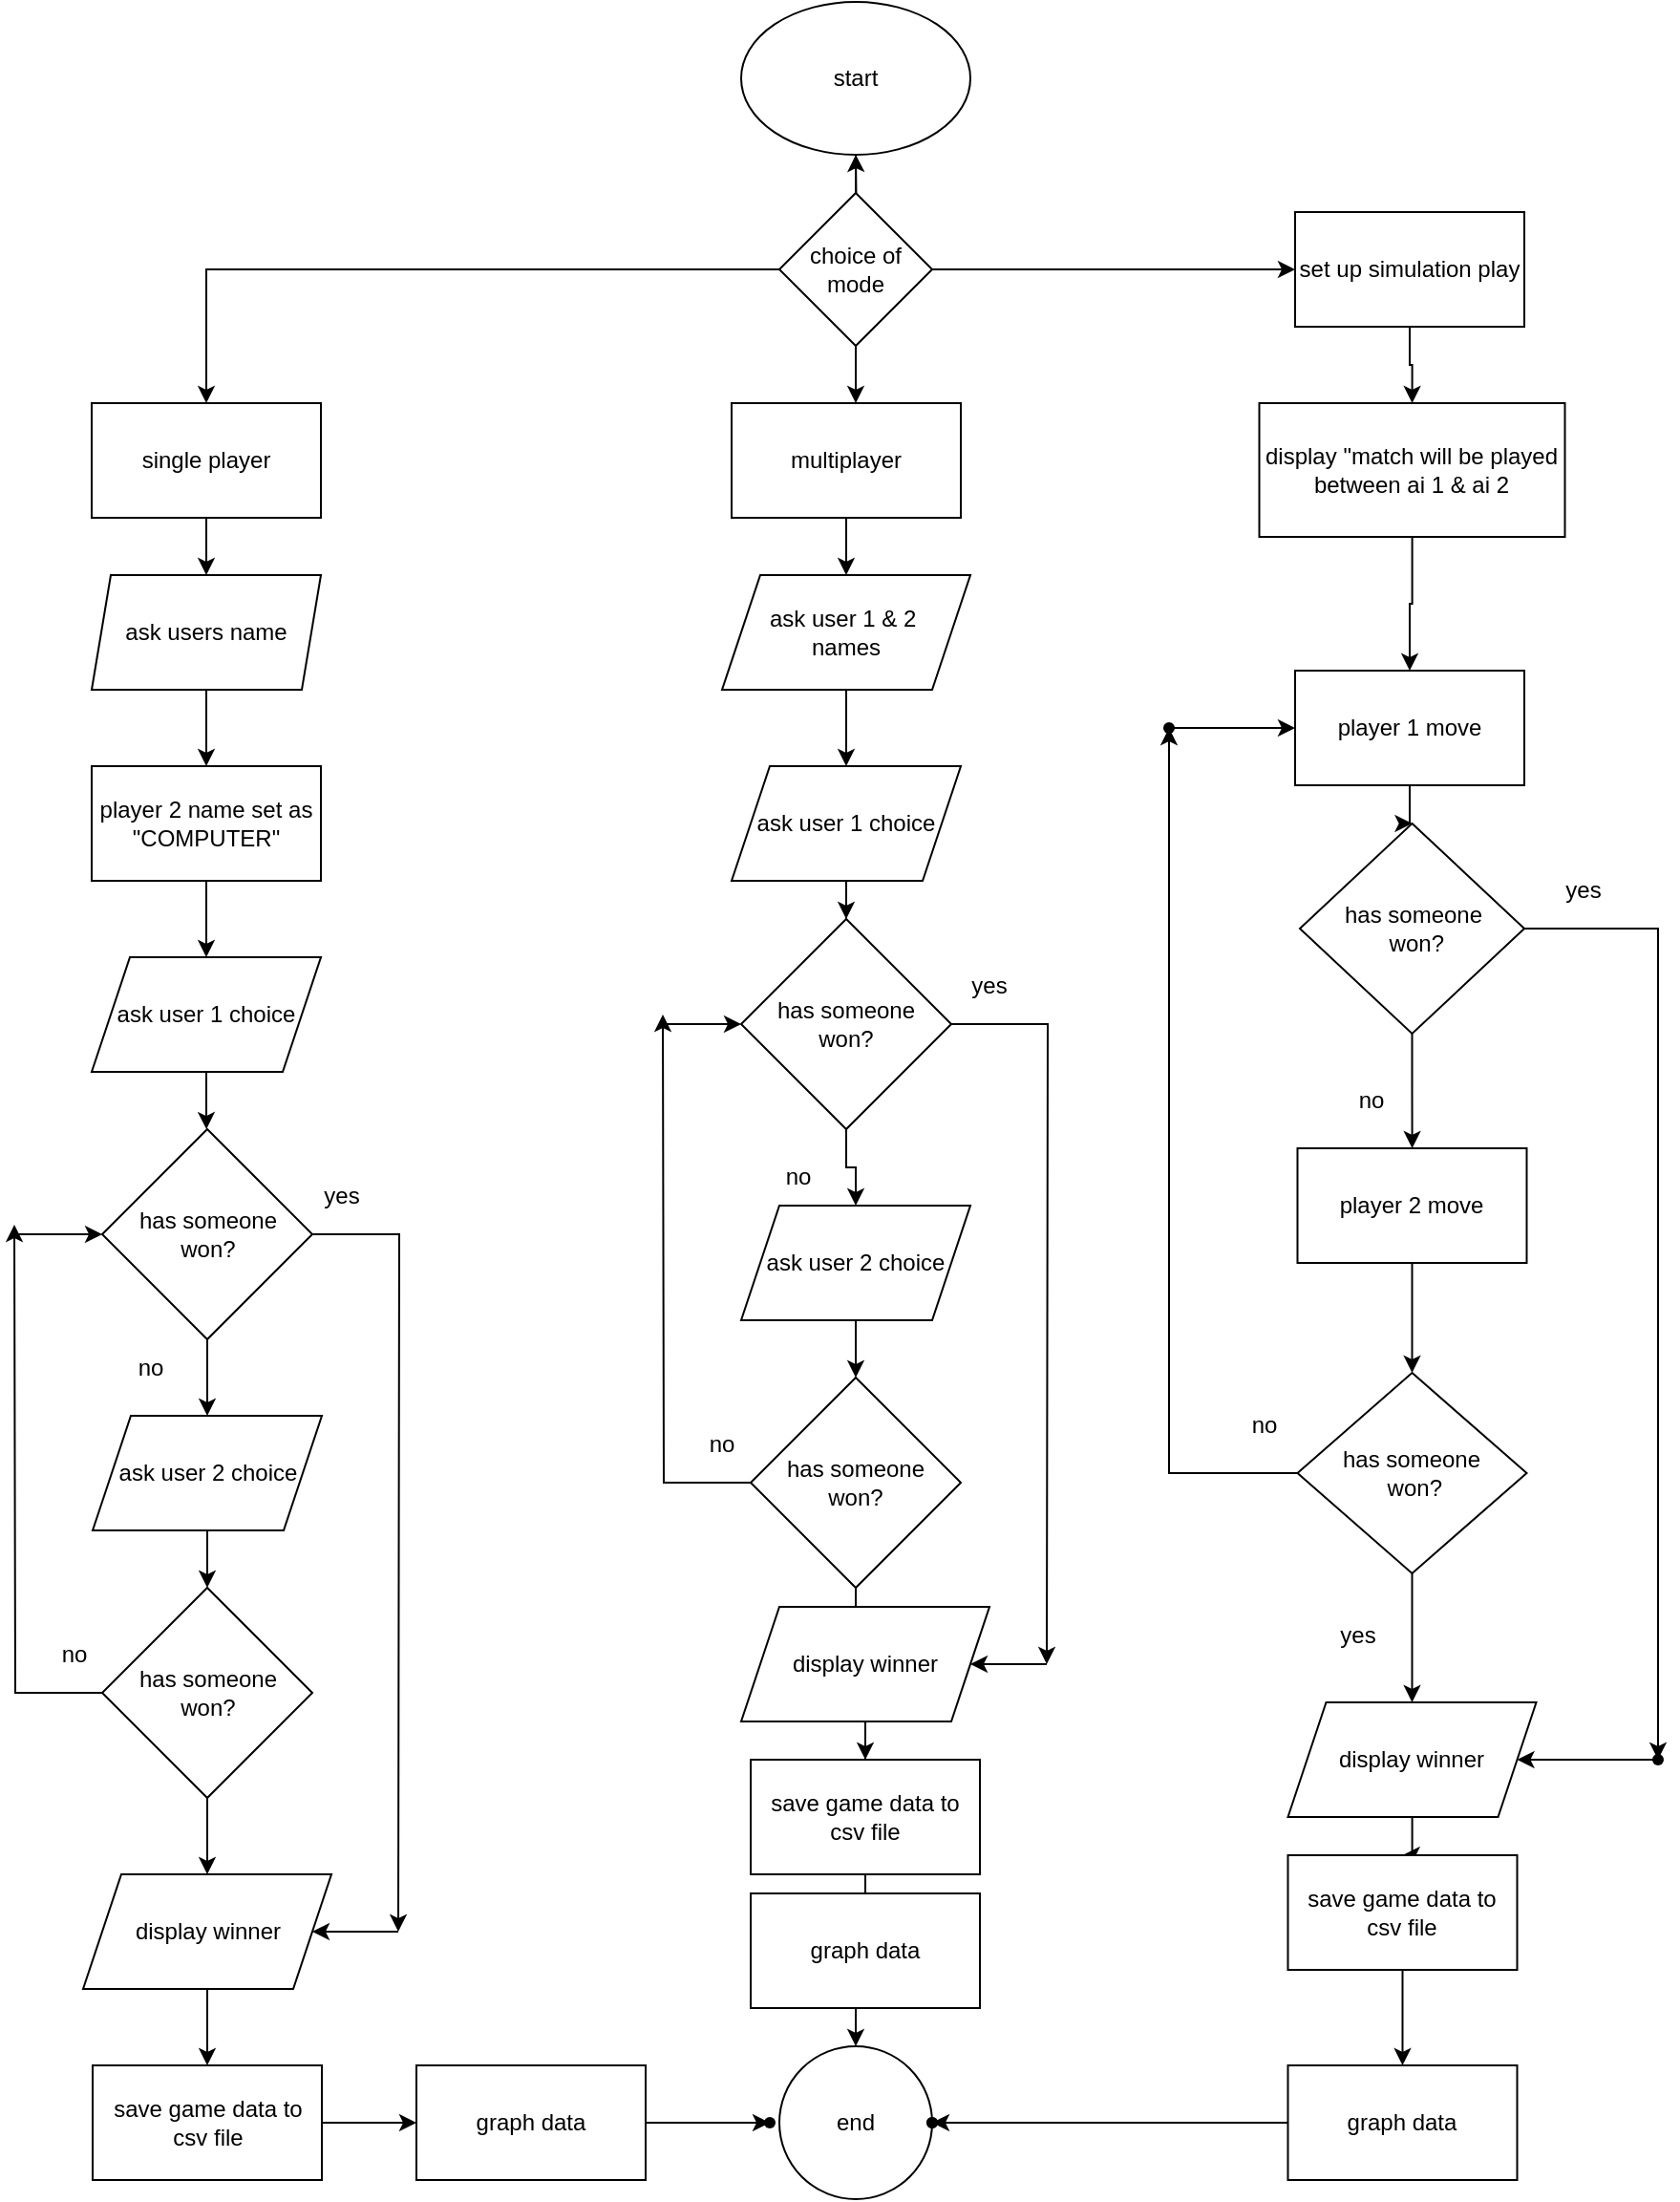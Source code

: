 <mxfile version="21.0.10" type="github"><diagram name="Page-1" id="0mwXRZkPI79HEeZ8GR-w"><mxGraphModel dx="1633" dy="925" grid="1" gridSize="10" guides="1" tooltips="1" connect="1" arrows="1" fold="1" page="1" pageScale="1" pageWidth="827" pageHeight="1169" math="0" shadow="0"><root><mxCell id="0"/><mxCell id="1" parent="0"/><mxCell id="Jv_pytlMaFCfPr8GYVYj-3" value="" style="edgeStyle=orthogonalEdgeStyle;rounded=0;orthogonalLoop=1;jettySize=auto;html=1;" edge="1" parent="1" source="Jv_pytlMaFCfPr8GYVYj-1"><mxGeometry relative="1" as="geometry"><mxPoint x="240" y="220" as="targetPoint"/><Array as="points"><mxPoint x="240" y="190"/><mxPoint x="240" y="190"/></Array></mxGeometry></mxCell><mxCell id="Jv_pytlMaFCfPr8GYVYj-1" value="start" style="ellipse;whiteSpace=wrap;html=1;" vertex="1" parent="1"><mxGeometry x="180" y="10" width="120" height="80" as="geometry"/></mxCell><mxCell id="Jv_pytlMaFCfPr8GYVYj-20" value="" style="edgeStyle=orthogonalEdgeStyle;rounded=0;orthogonalLoop=1;jettySize=auto;html=1;" edge="1" parent="1" target="Jv_pytlMaFCfPr8GYVYj-1"><mxGeometry relative="1" as="geometry"><mxPoint x="240" y="180" as="sourcePoint"/></mxGeometry></mxCell><mxCell id="Jv_pytlMaFCfPr8GYVYj-22" value="" style="edgeStyle=orthogonalEdgeStyle;rounded=0;orthogonalLoop=1;jettySize=auto;html=1;" edge="1" parent="1" source="Jv_pytlMaFCfPr8GYVYj-6" target="Jv_pytlMaFCfPr8GYVYj-21"><mxGeometry relative="1" as="geometry"/></mxCell><mxCell id="Jv_pytlMaFCfPr8GYVYj-38" value="" style="edgeStyle=orthogonalEdgeStyle;rounded=0;orthogonalLoop=1;jettySize=auto;html=1;" edge="1" parent="1" source="Jv_pytlMaFCfPr8GYVYj-6" target="Jv_pytlMaFCfPr8GYVYj-17"><mxGeometry relative="1" as="geometry"/></mxCell><mxCell id="Jv_pytlMaFCfPr8GYVYj-6" value="choice of mode" style="rhombus;whiteSpace=wrap;html=1;" vertex="1" parent="1"><mxGeometry x="200" y="110" width="80" height="80" as="geometry"/></mxCell><mxCell id="Jv_pytlMaFCfPr8GYVYj-33" value="" style="edgeStyle=orthogonalEdgeStyle;rounded=0;orthogonalLoop=1;jettySize=auto;html=1;" edge="1" parent="1" source="Jv_pytlMaFCfPr8GYVYj-15" target="Jv_pytlMaFCfPr8GYVYj-32"><mxGeometry relative="1" as="geometry"/></mxCell><mxCell id="Jv_pytlMaFCfPr8GYVYj-15" value="ask users name" style="shape=parallelogram;perimeter=parallelogramPerimeter;whiteSpace=wrap;html=1;fixedSize=1;size=10;" vertex="1" parent="1"><mxGeometry x="-160" y="310" width="120" height="60" as="geometry"/></mxCell><mxCell id="Jv_pytlMaFCfPr8GYVYj-29" value="" style="edgeStyle=orthogonalEdgeStyle;rounded=0;orthogonalLoop=1;jettySize=auto;html=1;" edge="1" parent="1" source="Jv_pytlMaFCfPr8GYVYj-17" target="Jv_pytlMaFCfPr8GYVYj-15"><mxGeometry relative="1" as="geometry"/></mxCell><mxCell id="Jv_pytlMaFCfPr8GYVYj-17" value="single player" style="shape=parallelogram;perimeter=parallelogramPerimeter;whiteSpace=wrap;html=1;fixedSize=1;size=0;" vertex="1" parent="1"><mxGeometry x="-160" y="220" width="120" height="60" as="geometry"/></mxCell><mxCell id="Jv_pytlMaFCfPr8GYVYj-94" value="" style="edgeStyle=orthogonalEdgeStyle;rounded=0;orthogonalLoop=1;jettySize=auto;html=1;" edge="1" parent="1" source="Jv_pytlMaFCfPr8GYVYj-127" target="Jv_pytlMaFCfPr8GYVYj-93"><mxGeometry relative="1" as="geometry"/></mxCell><mxCell id="Jv_pytlMaFCfPr8GYVYj-21" value="set up simulation play" style="whiteSpace=wrap;html=1;" vertex="1" parent="1"><mxGeometry x="470" y="120" width="120" height="60" as="geometry"/></mxCell><mxCell id="Jv_pytlMaFCfPr8GYVYj-124" value="" style="edgeStyle=orthogonalEdgeStyle;rounded=0;orthogonalLoop=1;jettySize=auto;html=1;" edge="1" parent="1" source="Jv_pytlMaFCfPr8GYVYj-23" target="Jv_pytlMaFCfPr8GYVYj-123"><mxGeometry relative="1" as="geometry"/></mxCell><mxCell id="Jv_pytlMaFCfPr8GYVYj-23" value="multiplayer" style="shape=parallelogram;perimeter=parallelogramPerimeter;whiteSpace=wrap;html=1;fixedSize=1;size=0;" vertex="1" parent="1"><mxGeometry x="175" y="220" width="120" height="60" as="geometry"/></mxCell><mxCell id="Jv_pytlMaFCfPr8GYVYj-73" value="" style="edgeStyle=orthogonalEdgeStyle;rounded=0;orthogonalLoop=1;jettySize=auto;html=1;" edge="1" parent="1" source="Jv_pytlMaFCfPr8GYVYj-32" target="Jv_pytlMaFCfPr8GYVYj-72"><mxGeometry relative="1" as="geometry"/></mxCell><mxCell id="Jv_pytlMaFCfPr8GYVYj-32" value="player 2 name set as &quot;COMPUTER&quot;" style="shape=parallelogram;perimeter=parallelogramPerimeter;whiteSpace=wrap;html=1;fixedSize=1;size=0;" vertex="1" parent="1"><mxGeometry x="-160" y="410" width="120" height="60" as="geometry"/></mxCell><mxCell id="Jv_pytlMaFCfPr8GYVYj-44" value="" style="edgeStyle=orthogonalEdgeStyle;rounded=0;orthogonalLoop=1;jettySize=auto;html=1;" edge="1" parent="1" source="Jv_pytlMaFCfPr8GYVYj-46" target="Jv_pytlMaFCfPr8GYVYj-43"><mxGeometry relative="1" as="geometry"/></mxCell><mxCell id="Jv_pytlMaFCfPr8GYVYj-41" value="ask user 1 choice" style="shape=parallelogram;perimeter=parallelogramPerimeter;whiteSpace=wrap;html=1;fixedSize=1;" vertex="1" parent="1"><mxGeometry x="175" y="410" width="120" height="60" as="geometry"/></mxCell><mxCell id="Jv_pytlMaFCfPr8GYVYj-48" value="" style="edgeStyle=orthogonalEdgeStyle;rounded=0;orthogonalLoop=1;jettySize=auto;html=1;" edge="1" parent="1" source="Jv_pytlMaFCfPr8GYVYj-43" target="Jv_pytlMaFCfPr8GYVYj-47"><mxGeometry relative="1" as="geometry"/></mxCell><mxCell id="Jv_pytlMaFCfPr8GYVYj-43" value="ask user 2 choice" style="shape=parallelogram;perimeter=parallelogramPerimeter;whiteSpace=wrap;html=1;fixedSize=1;" vertex="1" parent="1"><mxGeometry x="180" y="640" width="120" height="60" as="geometry"/></mxCell><mxCell id="Jv_pytlMaFCfPr8GYVYj-50" value="" style="edgeStyle=orthogonalEdgeStyle;rounded=0;orthogonalLoop=1;jettySize=auto;html=1;movable=1;resizable=1;rotatable=1;deletable=1;editable=1;locked=0;connectable=1;" edge="1" parent="1" source="Jv_pytlMaFCfPr8GYVYj-46"><mxGeometry relative="1" as="geometry"><mxPoint x="340" y="880" as="targetPoint"/></mxGeometry></mxCell><mxCell id="Jv_pytlMaFCfPr8GYVYj-51" style="edgeStyle=orthogonalEdgeStyle;rounded=0;orthogonalLoop=1;jettySize=auto;html=1;" edge="1" parent="1" source="Jv_pytlMaFCfPr8GYVYj-47"><mxGeometry relative="1" as="geometry"><mxPoint x="139" y="540" as="targetPoint"/></mxGeometry></mxCell><mxCell id="Jv_pytlMaFCfPr8GYVYj-57" value="" style="edgeStyle=orthogonalEdgeStyle;rounded=0;orthogonalLoop=1;jettySize=auto;html=1;" edge="1" parent="1" source="Jv_pytlMaFCfPr8GYVYj-47" target="Jv_pytlMaFCfPr8GYVYj-56"><mxGeometry relative="1" as="geometry"/></mxCell><mxCell id="Jv_pytlMaFCfPr8GYVYj-47" value="has someone&lt;br&gt;won?" style="rhombus;whiteSpace=wrap;html=1;" vertex="1" parent="1"><mxGeometry x="185" y="730" width="110" height="110" as="geometry"/></mxCell><mxCell id="Jv_pytlMaFCfPr8GYVYj-60" value="" style="edgeStyle=orthogonalEdgeStyle;rounded=0;orthogonalLoop=1;jettySize=auto;html=1;" edge="1" parent="1" source="Jv_pytlMaFCfPr8GYVYj-56" target="Jv_pytlMaFCfPr8GYVYj-59"><mxGeometry relative="1" as="geometry"/></mxCell><mxCell id="Jv_pytlMaFCfPr8GYVYj-56" value="display winner" style="shape=parallelogram;perimeter=parallelogramPerimeter;whiteSpace=wrap;html=1;fixedSize=1;" vertex="1" parent="1"><mxGeometry x="180" y="850" width="130" height="60" as="geometry"/></mxCell><mxCell id="Jv_pytlMaFCfPr8GYVYj-58" style="edgeStyle=orthogonalEdgeStyle;rounded=0;orthogonalLoop=1;jettySize=auto;html=1;exitX=0.5;exitY=1;exitDx=0;exitDy=0;" edge="1" parent="1" source="Jv_pytlMaFCfPr8GYVYj-43" target="Jv_pytlMaFCfPr8GYVYj-43"><mxGeometry relative="1" as="geometry"/></mxCell><mxCell id="Jv_pytlMaFCfPr8GYVYj-62" value="" style="edgeStyle=orthogonalEdgeStyle;rounded=0;orthogonalLoop=1;jettySize=auto;html=1;" edge="1" parent="1" source="Jv_pytlMaFCfPr8GYVYj-59" target="Jv_pytlMaFCfPr8GYVYj-61"><mxGeometry relative="1" as="geometry"/></mxCell><mxCell id="Jv_pytlMaFCfPr8GYVYj-59" value="save game data to csv file" style="whiteSpace=wrap;html=1;" vertex="1" parent="1"><mxGeometry x="185" y="930" width="120" height="60" as="geometry"/></mxCell><mxCell id="Jv_pytlMaFCfPr8GYVYj-61" value="end" style="ellipse;whiteSpace=wrap;html=1;" vertex="1" parent="1"><mxGeometry x="200" y="1080" width="80" height="80" as="geometry"/></mxCell><mxCell id="Jv_pytlMaFCfPr8GYVYj-63" value="" style="edgeStyle=orthogonalEdgeStyle;rounded=0;orthogonalLoop=1;jettySize=auto;html=1;" edge="1" parent="1" source="Jv_pytlMaFCfPr8GYVYj-41" target="Jv_pytlMaFCfPr8GYVYj-46"><mxGeometry relative="1" as="geometry"><mxPoint x="240" y="470" as="sourcePoint"/><mxPoint x="240" y="700" as="targetPoint"/></mxGeometry></mxCell><mxCell id="Jv_pytlMaFCfPr8GYVYj-46" value="has someone&lt;br&gt;won?" style="rhombus;whiteSpace=wrap;html=1;" vertex="1" parent="1"><mxGeometry x="180" y="490" width="110" height="110" as="geometry"/></mxCell><mxCell id="Jv_pytlMaFCfPr8GYVYj-67" value="" style="endArrow=classic;html=1;rounded=0;entryX=1;entryY=0.5;entryDx=0;entryDy=0;" edge="1" parent="1" target="Jv_pytlMaFCfPr8GYVYj-56"><mxGeometry width="50" height="50" relative="1" as="geometry"><mxPoint x="340" y="880" as="sourcePoint"/><mxPoint x="40" y="740" as="targetPoint"/></mxGeometry></mxCell><mxCell id="Jv_pytlMaFCfPr8GYVYj-68" value="" style="endArrow=classic;html=1;rounded=0;entryX=0;entryY=0.5;entryDx=0;entryDy=0;" edge="1" parent="1" target="Jv_pytlMaFCfPr8GYVYj-46"><mxGeometry width="50" height="50" relative="1" as="geometry"><mxPoint x="140" y="545" as="sourcePoint"/><mxPoint x="40" y="740" as="targetPoint"/></mxGeometry></mxCell><mxCell id="Jv_pytlMaFCfPr8GYVYj-69" value="no" style="text;html=1;strokeColor=none;fillColor=none;align=center;verticalAlign=middle;whiteSpace=wrap;rounded=0;" vertex="1" parent="1"><mxGeometry x="140" y="750" width="60" height="30" as="geometry"/></mxCell><mxCell id="Jv_pytlMaFCfPr8GYVYj-70" value="yes" style="text;html=1;strokeColor=none;fillColor=none;align=center;verticalAlign=middle;whiteSpace=wrap;rounded=0;" vertex="1" parent="1"><mxGeometry x="280" y="510" width="60" height="30" as="geometry"/></mxCell><mxCell id="Jv_pytlMaFCfPr8GYVYj-71" value="no" style="text;html=1;strokeColor=none;fillColor=none;align=center;verticalAlign=middle;whiteSpace=wrap;rounded=0;" vertex="1" parent="1"><mxGeometry x="180" y="610" width="60" height="30" as="geometry"/></mxCell><mxCell id="Jv_pytlMaFCfPr8GYVYj-75" value="" style="edgeStyle=orthogonalEdgeStyle;rounded=0;orthogonalLoop=1;jettySize=auto;html=1;" edge="1" parent="1" source="Jv_pytlMaFCfPr8GYVYj-72"><mxGeometry relative="1" as="geometry"><mxPoint x="-99.941" y="600.059" as="targetPoint"/></mxGeometry></mxCell><mxCell id="Jv_pytlMaFCfPr8GYVYj-72" value="ask user 1 choice" style="shape=parallelogram;perimeter=parallelogramPerimeter;whiteSpace=wrap;html=1;fixedSize=1;" vertex="1" parent="1"><mxGeometry x="-160" y="510" width="120" height="60" as="geometry"/></mxCell><mxCell id="Jv_pytlMaFCfPr8GYVYj-76" value="" style="edgeStyle=orthogonalEdgeStyle;rounded=0;orthogonalLoop=1;jettySize=auto;html=1;" edge="1" parent="1" source="Jv_pytlMaFCfPr8GYVYj-87" target="Jv_pytlMaFCfPr8GYVYj-78"><mxGeometry relative="1" as="geometry"/></mxCell><mxCell id="Jv_pytlMaFCfPr8GYVYj-77" value="" style="edgeStyle=orthogonalEdgeStyle;rounded=0;orthogonalLoop=1;jettySize=auto;html=1;" edge="1" parent="1" source="Jv_pytlMaFCfPr8GYVYj-78" target="Jv_pytlMaFCfPr8GYVYj-82"><mxGeometry relative="1" as="geometry"/></mxCell><mxCell id="Jv_pytlMaFCfPr8GYVYj-78" value="ask user 2 choice" style="shape=parallelogram;perimeter=parallelogramPerimeter;whiteSpace=wrap;html=1;fixedSize=1;" vertex="1" parent="1"><mxGeometry x="-159.5" y="750" width="120" height="60" as="geometry"/></mxCell><mxCell id="Jv_pytlMaFCfPr8GYVYj-79" value="" style="edgeStyle=orthogonalEdgeStyle;rounded=0;orthogonalLoop=1;jettySize=auto;html=1;movable=1;resizable=1;rotatable=1;deletable=1;editable=1;locked=0;connectable=1;" edge="1" parent="1" source="Jv_pytlMaFCfPr8GYVYj-87"><mxGeometry relative="1" as="geometry"><mxPoint x="0.5" y="1020" as="targetPoint"/></mxGeometry></mxCell><mxCell id="Jv_pytlMaFCfPr8GYVYj-80" style="edgeStyle=orthogonalEdgeStyle;rounded=0;orthogonalLoop=1;jettySize=auto;html=1;" edge="1" parent="1" source="Jv_pytlMaFCfPr8GYVYj-82"><mxGeometry relative="1" as="geometry"><mxPoint x="-200.5" y="650" as="targetPoint"/></mxGeometry></mxCell><mxCell id="Jv_pytlMaFCfPr8GYVYj-81" value="" style="edgeStyle=orthogonalEdgeStyle;rounded=0;orthogonalLoop=1;jettySize=auto;html=1;" edge="1" parent="1" source="Jv_pytlMaFCfPr8GYVYj-82" target="Jv_pytlMaFCfPr8GYVYj-84"><mxGeometry relative="1" as="geometry"/></mxCell><mxCell id="Jv_pytlMaFCfPr8GYVYj-82" value="has someone&lt;br&gt;won?" style="rhombus;whiteSpace=wrap;html=1;" vertex="1" parent="1"><mxGeometry x="-154.5" y="840" width="110" height="110" as="geometry"/></mxCell><mxCell id="Jv_pytlMaFCfPr8GYVYj-83" value="" style="edgeStyle=orthogonalEdgeStyle;rounded=0;orthogonalLoop=1;jettySize=auto;html=1;" edge="1" parent="1" source="Jv_pytlMaFCfPr8GYVYj-84" target="Jv_pytlMaFCfPr8GYVYj-86"><mxGeometry relative="1" as="geometry"/></mxCell><mxCell id="Jv_pytlMaFCfPr8GYVYj-84" value="display winner" style="shape=parallelogram;perimeter=parallelogramPerimeter;whiteSpace=wrap;html=1;fixedSize=1;" vertex="1" parent="1"><mxGeometry x="-164.5" y="990" width="130" height="60" as="geometry"/></mxCell><mxCell id="Jv_pytlMaFCfPr8GYVYj-85" style="edgeStyle=orthogonalEdgeStyle;rounded=0;orthogonalLoop=1;jettySize=auto;html=1;exitX=0.5;exitY=1;exitDx=0;exitDy=0;" edge="1" parent="1" source="Jv_pytlMaFCfPr8GYVYj-78" target="Jv_pytlMaFCfPr8GYVYj-78"><mxGeometry relative="1" as="geometry"/></mxCell><mxCell id="Jv_pytlMaFCfPr8GYVYj-104" value="" style="edgeStyle=orthogonalEdgeStyle;rounded=0;orthogonalLoop=1;jettySize=auto;html=1;" edge="1" parent="1" source="Jv_pytlMaFCfPr8GYVYj-133" target="Jv_pytlMaFCfPr8GYVYj-103"><mxGeometry relative="1" as="geometry"/></mxCell><mxCell id="Jv_pytlMaFCfPr8GYVYj-86" value="save game data to csv file" style="whiteSpace=wrap;html=1;" vertex="1" parent="1"><mxGeometry x="-159.5" y="1090" width="120" height="60" as="geometry"/></mxCell><mxCell id="Jv_pytlMaFCfPr8GYVYj-87" value="has someone&lt;br&gt;won?" style="rhombus;whiteSpace=wrap;html=1;" vertex="1" parent="1"><mxGeometry x="-154.5" y="600" width="110" height="110" as="geometry"/></mxCell><mxCell id="Jv_pytlMaFCfPr8GYVYj-88" value="" style="endArrow=classic;html=1;rounded=0;entryX=1;entryY=0.5;entryDx=0;entryDy=0;" edge="1" parent="1" target="Jv_pytlMaFCfPr8GYVYj-84"><mxGeometry width="50" height="50" relative="1" as="geometry"><mxPoint x="0.5" y="1020" as="sourcePoint"/><mxPoint x="-299.5" y="850" as="targetPoint"/></mxGeometry></mxCell><mxCell id="Jv_pytlMaFCfPr8GYVYj-89" value="" style="endArrow=classic;html=1;rounded=0;entryX=0;entryY=0.5;entryDx=0;entryDy=0;" edge="1" parent="1" target="Jv_pytlMaFCfPr8GYVYj-87"><mxGeometry width="50" height="50" relative="1" as="geometry"><mxPoint x="-199.5" y="655" as="sourcePoint"/><mxPoint x="-299.5" y="850" as="targetPoint"/></mxGeometry></mxCell><mxCell id="Jv_pytlMaFCfPr8GYVYj-90" value="no" style="text;html=1;strokeColor=none;fillColor=none;align=center;verticalAlign=middle;whiteSpace=wrap;rounded=0;" vertex="1" parent="1"><mxGeometry x="-199.5" y="860" width="60" height="30" as="geometry"/></mxCell><mxCell id="Jv_pytlMaFCfPr8GYVYj-91" value="yes" style="text;html=1;strokeColor=none;fillColor=none;align=center;verticalAlign=middle;whiteSpace=wrap;rounded=0;" vertex="1" parent="1"><mxGeometry x="-59.5" y="620" width="60" height="30" as="geometry"/></mxCell><mxCell id="Jv_pytlMaFCfPr8GYVYj-92" value="no" style="text;html=1;strokeColor=none;fillColor=none;align=center;verticalAlign=middle;whiteSpace=wrap;rounded=0;" vertex="1" parent="1"><mxGeometry x="-159.5" y="710" width="60" height="30" as="geometry"/></mxCell><mxCell id="Jv_pytlMaFCfPr8GYVYj-96" value="" style="edgeStyle=orthogonalEdgeStyle;rounded=0;orthogonalLoop=1;jettySize=auto;html=1;" edge="1" parent="1" source="Jv_pytlMaFCfPr8GYVYj-93" target="Jv_pytlMaFCfPr8GYVYj-95"><mxGeometry relative="1" as="geometry"/></mxCell><mxCell id="Jv_pytlMaFCfPr8GYVYj-93" value="player 1 move" style="whiteSpace=wrap;html=1;" vertex="1" parent="1"><mxGeometry x="470" y="360" width="120" height="60" as="geometry"/></mxCell><mxCell id="Jv_pytlMaFCfPr8GYVYj-98" value="" style="edgeStyle=orthogonalEdgeStyle;rounded=0;orthogonalLoop=1;jettySize=auto;html=1;" edge="1" parent="1" source="Jv_pytlMaFCfPr8GYVYj-95" target="Jv_pytlMaFCfPr8GYVYj-97"><mxGeometry relative="1" as="geometry"/></mxCell><mxCell id="Jv_pytlMaFCfPr8GYVYj-110" value="" style="edgeStyle=orthogonalEdgeStyle;rounded=0;orthogonalLoop=1;jettySize=auto;html=1;" edge="1" parent="1" source="Jv_pytlMaFCfPr8GYVYj-95" target="Jv_pytlMaFCfPr8GYVYj-109"><mxGeometry relative="1" as="geometry"/></mxCell><mxCell id="Jv_pytlMaFCfPr8GYVYj-95" value="has someone&lt;br&gt;&amp;nbsp;won?" style="rhombus;whiteSpace=wrap;html=1;" vertex="1" parent="1"><mxGeometry x="472.5" y="440" width="117.5" height="110" as="geometry"/></mxCell><mxCell id="Jv_pytlMaFCfPr8GYVYj-100" value="" style="edgeStyle=orthogonalEdgeStyle;rounded=0;orthogonalLoop=1;jettySize=auto;html=1;" edge="1" parent="1" source="Jv_pytlMaFCfPr8GYVYj-97" target="Jv_pytlMaFCfPr8GYVYj-99"><mxGeometry relative="1" as="geometry"/></mxCell><mxCell id="Jv_pytlMaFCfPr8GYVYj-97" value="player 2 move" style="whiteSpace=wrap;html=1;" vertex="1" parent="1"><mxGeometry x="471.25" y="610" width="120" height="60" as="geometry"/></mxCell><mxCell id="Jv_pytlMaFCfPr8GYVYj-102" value="" style="edgeStyle=orthogonalEdgeStyle;rounded=0;orthogonalLoop=1;jettySize=auto;html=1;" edge="1" parent="1" source="Jv_pytlMaFCfPr8GYVYj-99" target="Jv_pytlMaFCfPr8GYVYj-101"><mxGeometry relative="1" as="geometry"/></mxCell><mxCell id="Jv_pytlMaFCfPr8GYVYj-115" value="" style="edgeStyle=orthogonalEdgeStyle;rounded=0;orthogonalLoop=1;jettySize=auto;html=1;" edge="1" parent="1" source="Jv_pytlMaFCfPr8GYVYj-99" target="Jv_pytlMaFCfPr8GYVYj-114"><mxGeometry relative="1" as="geometry"/></mxCell><mxCell id="Jv_pytlMaFCfPr8GYVYj-99" value="has someone&lt;br&gt;&amp;nbsp;won?" style="rhombus;whiteSpace=wrap;html=1;" vertex="1" parent="1"><mxGeometry x="471.25" y="727.5" width="120" height="105" as="geometry"/></mxCell><mxCell id="Jv_pytlMaFCfPr8GYVYj-106" value="" style="edgeStyle=orthogonalEdgeStyle;rounded=0;orthogonalLoop=1;jettySize=auto;html=1;" edge="1" parent="1" source="Jv_pytlMaFCfPr8GYVYj-101" target="Jv_pytlMaFCfPr8GYVYj-105"><mxGeometry relative="1" as="geometry"/></mxCell><mxCell id="Jv_pytlMaFCfPr8GYVYj-101" value="display winner" style="shape=parallelogram;perimeter=parallelogramPerimeter;whiteSpace=wrap;html=1;fixedSize=1;" vertex="1" parent="1"><mxGeometry x="466.25" y="900" width="130" height="60" as="geometry"/></mxCell><mxCell id="Jv_pytlMaFCfPr8GYVYj-103" value="" style="shape=waypoint;sketch=0;size=6;pointerEvents=1;points=[];fillColor=default;resizable=0;rotatable=0;perimeter=centerPerimeter;snapToPoint=1;" vertex="1" parent="1"><mxGeometry x="185" y="1110" width="20" height="20" as="geometry"/></mxCell><mxCell id="Jv_pytlMaFCfPr8GYVYj-130" value="" style="edgeStyle=orthogonalEdgeStyle;rounded=0;orthogonalLoop=1;jettySize=auto;html=1;" edge="1" parent="1" source="Jv_pytlMaFCfPr8GYVYj-105" target="Jv_pytlMaFCfPr8GYVYj-129"><mxGeometry relative="1" as="geometry"/></mxCell><mxCell id="Jv_pytlMaFCfPr8GYVYj-105" value="save game data to csv file" style="whiteSpace=wrap;html=1;" vertex="1" parent="1"><mxGeometry x="466.25" y="980" width="120" height="60" as="geometry"/></mxCell><mxCell id="Jv_pytlMaFCfPr8GYVYj-107" value="" style="shape=waypoint;sketch=0;size=6;pointerEvents=1;points=[];fillColor=default;resizable=0;rotatable=0;perimeter=centerPerimeter;snapToPoint=1;" vertex="1" parent="1"><mxGeometry x="270" y="1110" width="20" height="20" as="geometry"/></mxCell><mxCell id="Jv_pytlMaFCfPr8GYVYj-111" value="" style="edgeStyle=orthogonalEdgeStyle;rounded=0;orthogonalLoop=1;jettySize=auto;html=1;" edge="1" parent="1" source="Jv_pytlMaFCfPr8GYVYj-109" target="Jv_pytlMaFCfPr8GYVYj-101"><mxGeometry relative="1" as="geometry"/></mxCell><mxCell id="Jv_pytlMaFCfPr8GYVYj-109" value="" style="shape=waypoint;sketch=0;size=6;pointerEvents=1;points=[];fillColor=default;resizable=0;rotatable=0;perimeter=centerPerimeter;snapToPoint=1;" vertex="1" parent="1"><mxGeometry x="650" y="920" width="20" height="20" as="geometry"/></mxCell><mxCell id="Jv_pytlMaFCfPr8GYVYj-116" value="" style="edgeStyle=orthogonalEdgeStyle;rounded=0;orthogonalLoop=1;jettySize=auto;html=1;" edge="1" parent="1" source="Jv_pytlMaFCfPr8GYVYj-114" target="Jv_pytlMaFCfPr8GYVYj-93"><mxGeometry relative="1" as="geometry"/></mxCell><mxCell id="Jv_pytlMaFCfPr8GYVYj-114" value="" style="shape=waypoint;sketch=0;size=6;pointerEvents=1;points=[];fillColor=default;resizable=0;rotatable=0;perimeter=centerPerimeter;snapToPoint=1;" vertex="1" parent="1"><mxGeometry x="394" y="380" width="20" height="20" as="geometry"/></mxCell><mxCell id="Jv_pytlMaFCfPr8GYVYj-117" value="yes" style="text;html=1;strokeColor=none;fillColor=none;align=center;verticalAlign=middle;whiteSpace=wrap;rounded=0;" vertex="1" parent="1"><mxGeometry x="591.25" y="460" width="60" height="30" as="geometry"/></mxCell><mxCell id="Jv_pytlMaFCfPr8GYVYj-118" value="no" style="text;html=1;strokeColor=none;fillColor=none;align=center;verticalAlign=middle;whiteSpace=wrap;rounded=0;" vertex="1" parent="1"><mxGeometry x="480" y="570" width="60" height="30" as="geometry"/></mxCell><mxCell id="Jv_pytlMaFCfPr8GYVYj-119" value="no" style="text;html=1;strokeColor=none;fillColor=none;align=center;verticalAlign=middle;whiteSpace=wrap;rounded=0;" vertex="1" parent="1"><mxGeometry x="424" y="740" width="60" height="30" as="geometry"/></mxCell><mxCell id="Jv_pytlMaFCfPr8GYVYj-121" value="yes" style="text;html=1;strokeColor=none;fillColor=none;align=center;verticalAlign=middle;whiteSpace=wrap;rounded=0;" vertex="1" parent="1"><mxGeometry x="472.5" y="850" width="60" height="30" as="geometry"/></mxCell><mxCell id="Jv_pytlMaFCfPr8GYVYj-125" value="" style="edgeStyle=orthogonalEdgeStyle;rounded=0;orthogonalLoop=1;jettySize=auto;html=1;" edge="1" parent="1" source="Jv_pytlMaFCfPr8GYVYj-123" target="Jv_pytlMaFCfPr8GYVYj-41"><mxGeometry relative="1" as="geometry"/></mxCell><mxCell id="Jv_pytlMaFCfPr8GYVYj-123" value="ask user 1 &amp;amp; 2&amp;nbsp;&lt;br&gt;names" style="shape=parallelogram;perimeter=parallelogramPerimeter;whiteSpace=wrap;html=1;fixedSize=1;" vertex="1" parent="1"><mxGeometry x="170" y="310" width="130" height="60" as="geometry"/></mxCell><mxCell id="Jv_pytlMaFCfPr8GYVYj-128" value="" style="edgeStyle=orthogonalEdgeStyle;rounded=0;orthogonalLoop=1;jettySize=auto;html=1;" edge="1" parent="1" source="Jv_pytlMaFCfPr8GYVYj-21" target="Jv_pytlMaFCfPr8GYVYj-127"><mxGeometry relative="1" as="geometry"><mxPoint x="544" y="180" as="sourcePoint"/><mxPoint x="530" y="360" as="targetPoint"/></mxGeometry></mxCell><mxCell id="Jv_pytlMaFCfPr8GYVYj-127" value="display &quot;match will be played between ai 1 &amp;amp; ai 2" style="rounded=0;whiteSpace=wrap;html=1;" vertex="1" parent="1"><mxGeometry x="451.25" y="220" width="160" height="70" as="geometry"/></mxCell><mxCell id="Jv_pytlMaFCfPr8GYVYj-132" value="" style="edgeStyle=orthogonalEdgeStyle;rounded=0;orthogonalLoop=1;jettySize=auto;html=1;" edge="1" parent="1" source="Jv_pytlMaFCfPr8GYVYj-129" target="Jv_pytlMaFCfPr8GYVYj-131"><mxGeometry relative="1" as="geometry"/></mxCell><mxCell id="Jv_pytlMaFCfPr8GYVYj-129" value="graph data" style="whiteSpace=wrap;html=1;" vertex="1" parent="1"><mxGeometry x="466.25" y="1090" width="120" height="60" as="geometry"/></mxCell><mxCell id="Jv_pytlMaFCfPr8GYVYj-131" value="" style="shape=waypoint;sketch=0;size=6;pointerEvents=1;points=[];fillColor=default;resizable=0;rotatable=0;perimeter=centerPerimeter;snapToPoint=1;" vertex="1" parent="1"><mxGeometry x="270" y="1110" width="20" height="20" as="geometry"/></mxCell><mxCell id="Jv_pytlMaFCfPr8GYVYj-134" value="" style="edgeStyle=orthogonalEdgeStyle;rounded=0;orthogonalLoop=1;jettySize=auto;html=1;" edge="1" parent="1" source="Jv_pytlMaFCfPr8GYVYj-86" target="Jv_pytlMaFCfPr8GYVYj-133"><mxGeometry relative="1" as="geometry"><mxPoint x="-39" y="1120" as="sourcePoint"/><mxPoint x="195" y="1120" as="targetPoint"/></mxGeometry></mxCell><mxCell id="Jv_pytlMaFCfPr8GYVYj-133" value="graph data" style="whiteSpace=wrap;html=1;" vertex="1" parent="1"><mxGeometry x="10" y="1090" width="120" height="60" as="geometry"/></mxCell><mxCell id="Jv_pytlMaFCfPr8GYVYj-135" value="graph data" style="whiteSpace=wrap;html=1;" vertex="1" parent="1"><mxGeometry x="185" y="1000" width="120" height="60" as="geometry"/></mxCell></root></mxGraphModel></diagram></mxfile>
